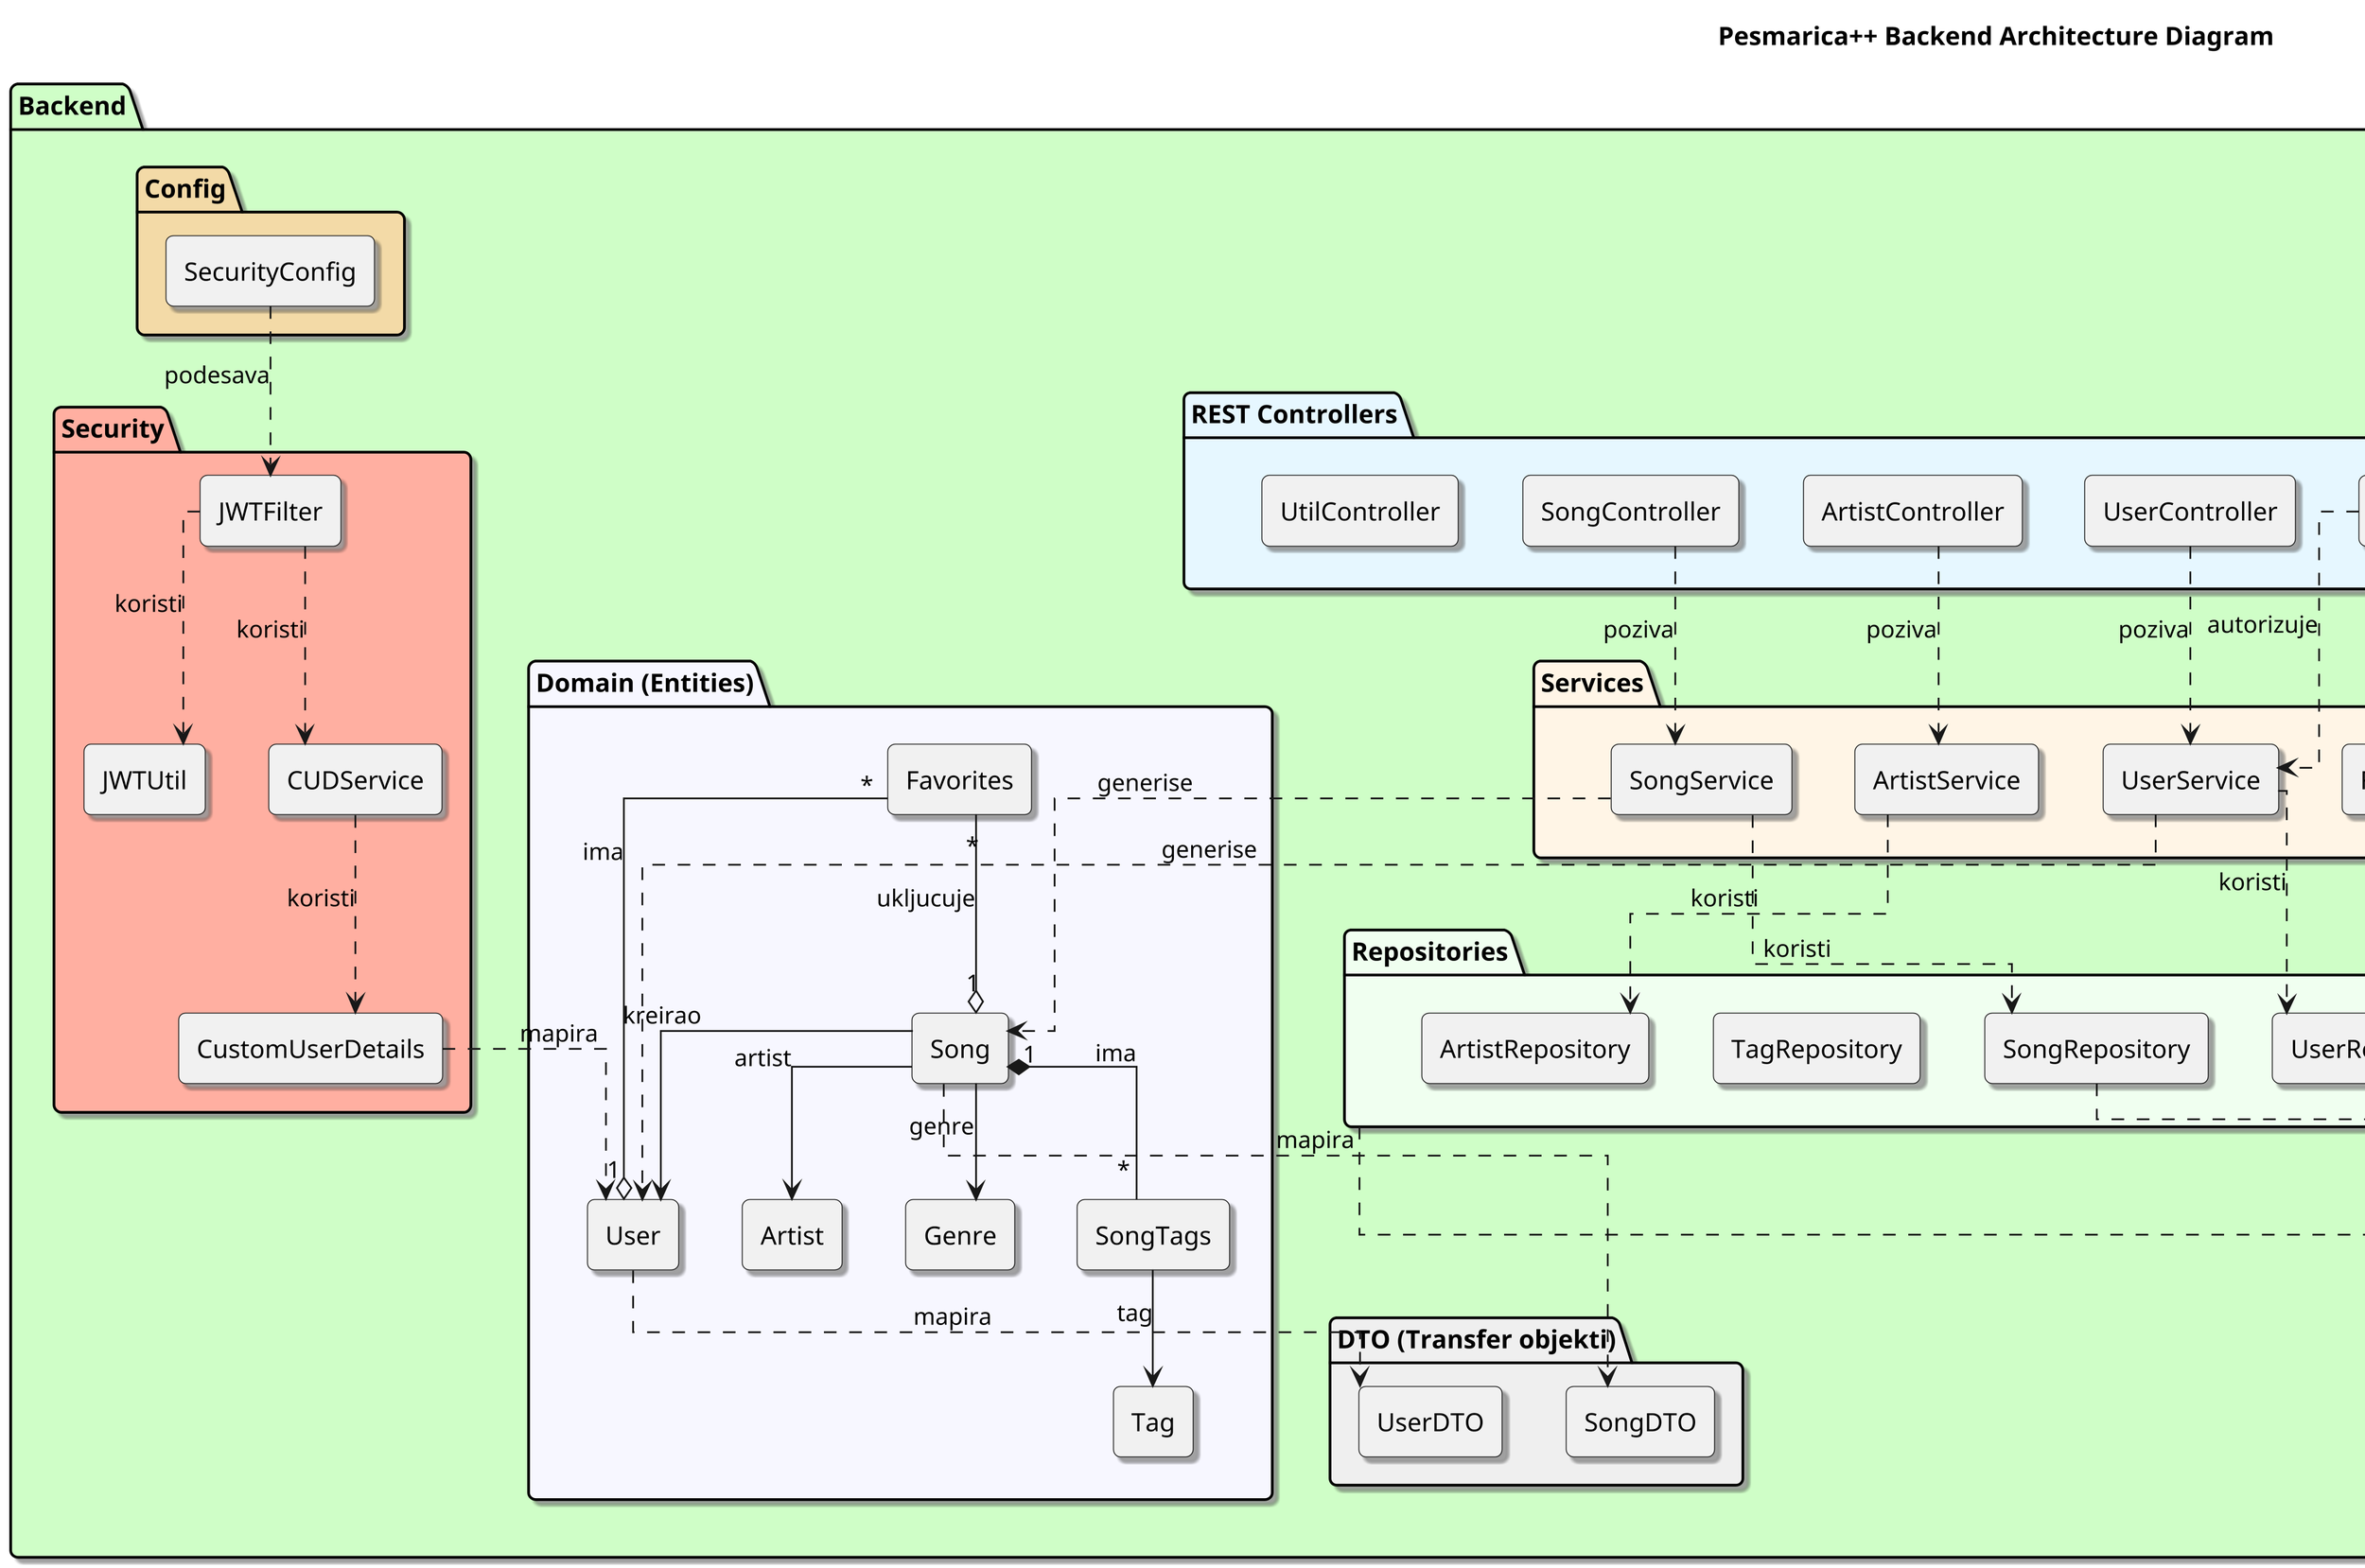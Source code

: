 @startuml
' ----------------------------
' Pesmarica++ — Backend Component + Domain Relationships
' ----------------------------
skinparam linetype ortho
skinparam componentStyle rectangle
skinparam roundcorner 8
skinparam dpi 300
skinparam shadowing true

title Pesmarica++ Backend Architecture Diagram

' ===== Backend package =====
package "Backend" #cffec7ff {

    package "Security" #FFAFA1 {
        component "JWTFilter" as JWTFilter
        component "JWTUtil" as JWTUtil
        component "CustomUserDetails" as CUD
        component "CUDService" as CUDService
    }

    package "Config" #f3daa7ff {
        component SecurityConfig
    }

    package "REST Controllers" as ctl #E6F7FF {
    component "SongController"   as SongControllerComp
    component "UserController"   as UserControllerComp
    component "ArtistController" as ArtistControllerComp
    component "GenreController"  as GenreControllerComp
    component "AuthController"   as AuthControllerComp
    component "UtilController"   as UtilControllerComp
  }

    package "Services" as svc #FFF5E6 {
    component "SongService"     as SongServiceComp
    component "UserService"     as UserServiceComp
    component "ArtistService"   as ArtistServiceComp
    component "GenreService"    as GenreServiceComp
    component "FavoriteService" as FavoriteServiceComp
    }

  package "Repositories" as repo #F0FFF0 {
    component "SongRepository"      as SongRepoComp
    component "UserRepository"      as UserRepoComp
    component "ArtistRepository"    as ArtistRepoComp
    component "GenreRepository"     as GenreRepoComp
    component "TagRepository"       as TagRepoComp
    component "FavoritesRepository" as FavoritesRepoComp
  }

    package "Domain (Entities)" as domain #F7F7FF {
    ' domain classes (use aliases to avoid collisions)

    component "Favorites" as FavoritesEntity
    component "Genre"     as GenreEntity
    component "Artist"    as ArtistEntity
    component "User"      as UserEntity
    component "Song"      as SongEntity
    component "Tag"       as TagEntity
    component "SongTags"  as SongTagsEntity
    
  }

    package "DTO (Transfer objekti)" #EFEFEF {
    component "SongDTO" as SongDTOComp
    component "UserDTO" as UserDTOComp
    }

  
}

database PostgreSQL

' ===== Component layer dependencies (UML component style) =====
SongControllerComp ..> SongServiceComp     : poziva
UserControllerComp ..> UserServiceComp     : poziva
ArtistControllerComp ..> ArtistServiceComp : poziva
GenreControllerComp ..> GenreServiceComp   : poziva
AuthControllerComp ..> UserServiceComp     : autorizuje

SongServiceComp ..> SongRepoComp           : koristi
UserServiceComp ..> UserRepoComp           : koristi
ArtistServiceComp ..> ArtistRepoComp       : koristi
GenreServiceComp ..> GenreRepoComp         : koristi
FavoriteServiceComp ..> FavoritesRepoComp  : koristi
repo ..> PostgreSQL

JWTFilter ..> JWTUtil : koristi
JWTFilter ..> CUDService : koristi
CUDService ..> CUD : koristi
SecurityConfig ..> JWTFilter : podesava
CUD ..> UserEntity : mapira

' Services manipulating domain entities
SongServiceComp ..> SongEntity : generise
UserServiceComp ..> UserEntity : generise

' DTO mapping arrows
SongEntity ..> SongDTOComp : mapira
UserEntity ..> UserDTOComp : mapira

' ===== Domain class relationships (UML class associations) =====
' Song has Artist, Genre and is createdBy a User
SongEntity --> ArtistEntity : artist
SongEntity --> GenreEntity  : genre
SongEntity --> UserEntity   : kreirao

' Song - SongTags - Tag (many-to-many via join entity SongTags)
SongEntity "1" *-- "*" SongTagsEntity : ima
SongTagsEntity --> TagEntity : tag

' Favorites join table: user <> favorites <> song
UserEntity "1" o-- "*" FavoritesEntity : ima
SongEntity "1" o-- "*" FavoritesEntity : ukljucuje

ctl -[hidden]-> svc
ctl -[hidden]-> domain
FavoritesEntity -[hidden]-> SongEntity


note bottom of SongRepoComp
  Repozitorijumi su Spring Data JPA interfejsi
  (extend JpaRepository<T, ID>).
end note

@enduml
